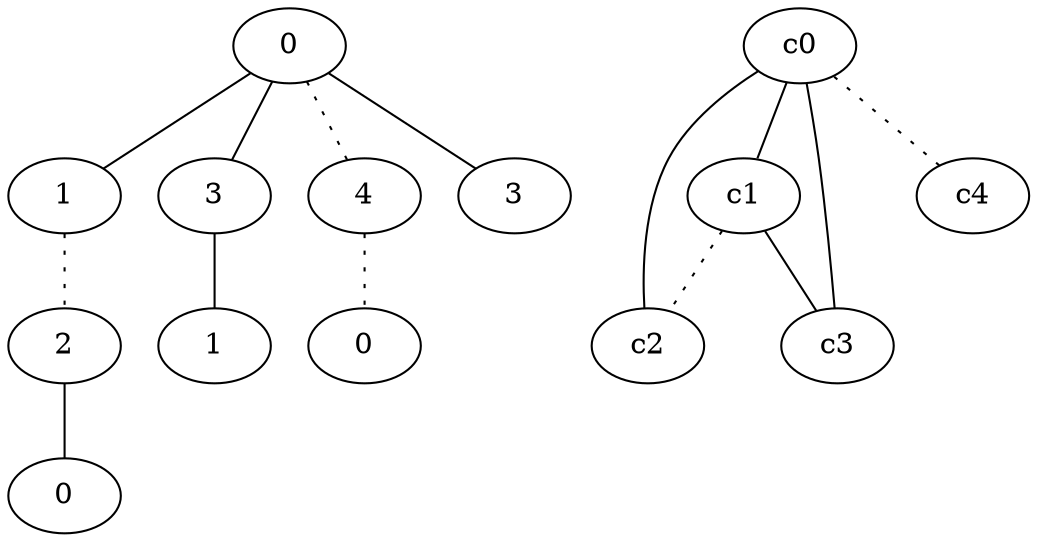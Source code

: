 graph {
a0[label=0];
a1[label=1];
a2[label=2];
a3[label=0];
a4[label=3];
a5[label=1];
a6[label=4];
a7[label=0];
a8[label=3];
a0 -- a1;
a0 -- a4;
a0 -- a6 [style=dotted];
a0 -- a8;
a1 -- a2 [style=dotted];
a2 -- a3;
a4 -- a5;
a6 -- a7 [style=dotted];
c0 -- c1;
c0 -- c2;
c0 -- c3;
c0 -- c4 [style=dotted];
c1 -- c2 [style=dotted];
c1 -- c3;
}
